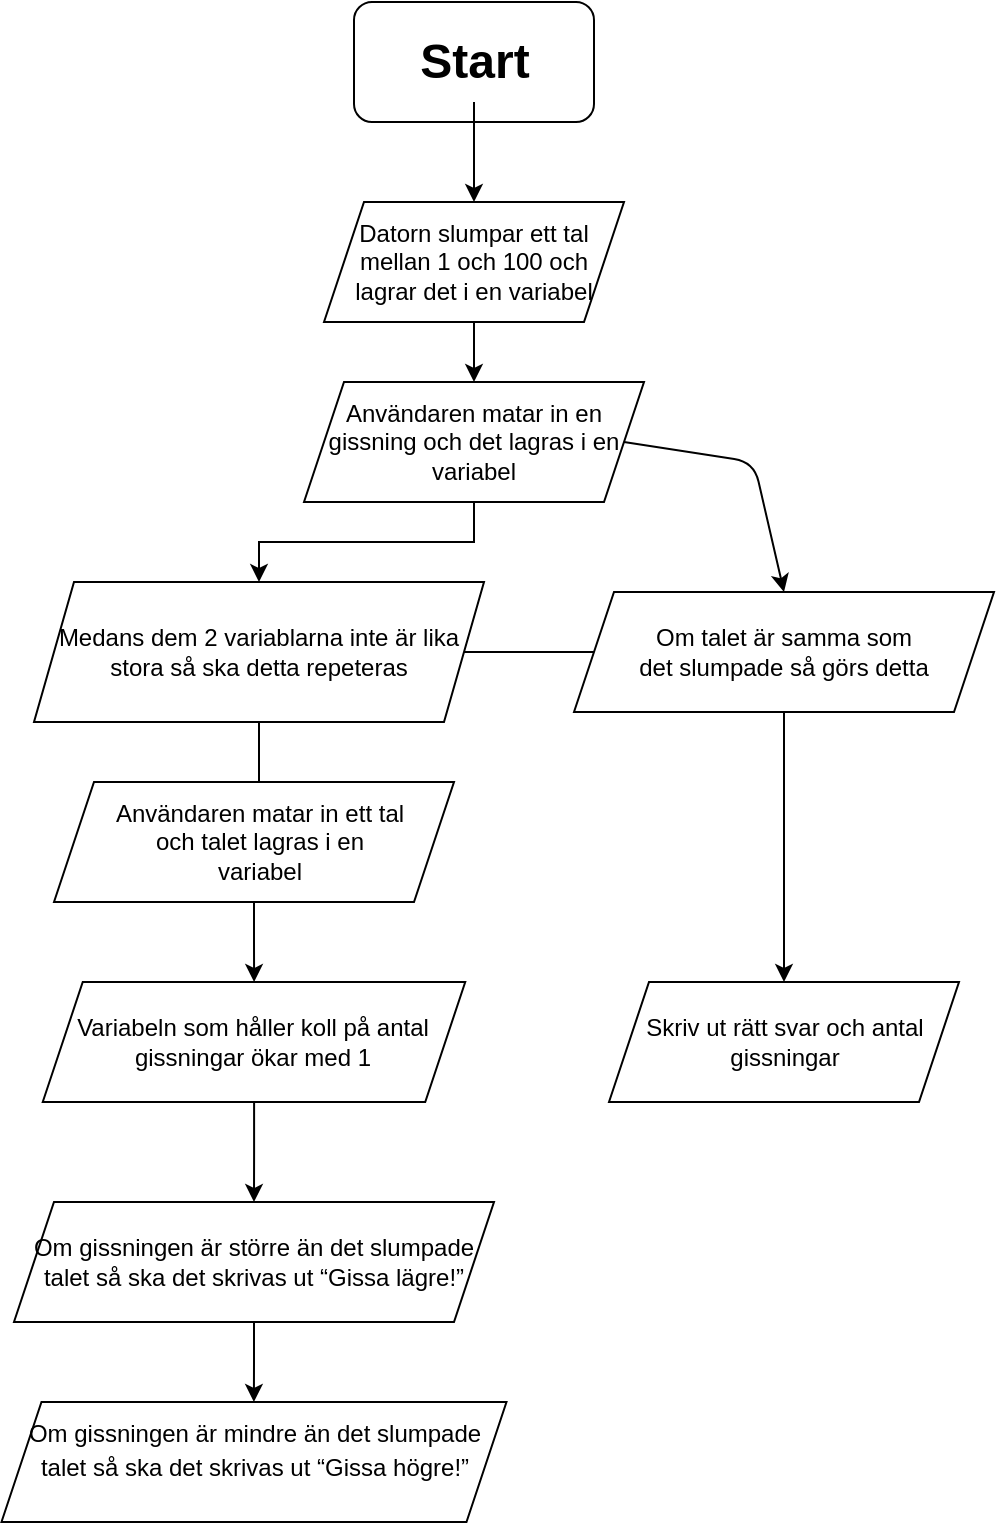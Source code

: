 <mxfile version="13.10.0" type="github">
  <diagram id="C5RBs43oDa-KdzZeNtuy" name="Page-1">
    <mxGraphModel dx="1422" dy="762" grid="1" gridSize="10" guides="1" tooltips="1" connect="1" arrows="1" fold="1" page="1" pageScale="1" pageWidth="827" pageHeight="1169" math="0" shadow="0">
      <root>
        <mxCell id="WIyWlLk6GJQsqaUBKTNV-0" />
        <mxCell id="WIyWlLk6GJQsqaUBKTNV-1" parent="WIyWlLk6GJQsqaUBKTNV-0" />
        <mxCell id="C7fpZe1aZcTTWDoONEir-0" value="" style="rounded=1;whiteSpace=wrap;html=1;" parent="WIyWlLk6GJQsqaUBKTNV-1" vertex="1">
          <mxGeometry x="340" y="30" width="120" height="60" as="geometry" />
        </mxCell>
        <mxCell id="C7fpZe1aZcTTWDoONEir-10" value="" style="edgeStyle=orthogonalEdgeStyle;rounded=0;orthogonalLoop=1;jettySize=auto;html=1;" parent="WIyWlLk6GJQsqaUBKTNV-1" source="C7fpZe1aZcTTWDoONEir-1" target="C7fpZe1aZcTTWDoONEir-2" edge="1">
          <mxGeometry relative="1" as="geometry" />
        </mxCell>
        <mxCell id="C7fpZe1aZcTTWDoONEir-1" value="Start" style="text;strokeColor=none;fillColor=none;html=1;fontSize=24;fontStyle=1;verticalAlign=middle;align=center;" parent="WIyWlLk6GJQsqaUBKTNV-1" vertex="1">
          <mxGeometry x="350" y="40" width="100" height="40" as="geometry" />
        </mxCell>
        <mxCell id="C7fpZe1aZcTTWDoONEir-11" value="" style="edgeStyle=orthogonalEdgeStyle;rounded=0;orthogonalLoop=1;jettySize=auto;html=1;" parent="WIyWlLk6GJQsqaUBKTNV-1" source="C7fpZe1aZcTTWDoONEir-2" target="C7fpZe1aZcTTWDoONEir-4" edge="1">
          <mxGeometry relative="1" as="geometry" />
        </mxCell>
        <mxCell id="C7fpZe1aZcTTWDoONEir-2" value="Datorn slumpar ett tal mellan 1 och 100 och lagrar det i en variabel" style="shape=parallelogram;perimeter=parallelogramPerimeter;whiteSpace=wrap;html=1;fixedSize=1;" parent="WIyWlLk6GJQsqaUBKTNV-1" vertex="1">
          <mxGeometry x="325" y="130" width="150" height="60" as="geometry" />
        </mxCell>
        <mxCell id="C7fpZe1aZcTTWDoONEir-16" value="" style="edgeStyle=orthogonalEdgeStyle;rounded=0;orthogonalLoop=1;jettySize=auto;html=1;" parent="WIyWlLk6GJQsqaUBKTNV-1" source="C7fpZe1aZcTTWDoONEir-4" target="C7fpZe1aZcTTWDoONEir-8" edge="1">
          <mxGeometry relative="1" as="geometry" />
        </mxCell>
        <mxCell id="C7fpZe1aZcTTWDoONEir-4" value="Användaren matar in en gissning och det lagras i en variabel" style="shape=parallelogram;perimeter=parallelogramPerimeter;whiteSpace=wrap;html=1;fixedSize=1;" parent="WIyWlLk6GJQsqaUBKTNV-1" vertex="1">
          <mxGeometry x="315" y="220" width="170" height="60" as="geometry" />
        </mxCell>
        <mxCell id="UorWOQ06RgRVYfktjZGL-4" value="" style="edgeStyle=orthogonalEdgeStyle;rounded=0;orthogonalLoop=1;jettySize=auto;html=1;" edge="1" parent="WIyWlLk6GJQsqaUBKTNV-1" source="C7fpZe1aZcTTWDoONEir-8" target="UorWOQ06RgRVYfktjZGL-1">
          <mxGeometry relative="1" as="geometry" />
        </mxCell>
        <mxCell id="UorWOQ06RgRVYfktjZGL-10" value="" style="edgeStyle=orthogonalEdgeStyle;rounded=0;orthogonalLoop=1;jettySize=auto;html=1;" edge="1" parent="WIyWlLk6GJQsqaUBKTNV-1" source="C7fpZe1aZcTTWDoONEir-8" target="UorWOQ06RgRVYfktjZGL-7">
          <mxGeometry relative="1" as="geometry" />
        </mxCell>
        <mxCell id="C7fpZe1aZcTTWDoONEir-8" value="Medans dem 2 variablarna inte är lika stora så ska detta repeteras" style="shape=parallelogram;perimeter=parallelogramPerimeter;whiteSpace=wrap;html=1;fixedSize=1;" parent="WIyWlLk6GJQsqaUBKTNV-1" vertex="1">
          <mxGeometry x="180" y="320" width="225" height="70" as="geometry" />
        </mxCell>
        <mxCell id="UorWOQ06RgRVYfktjZGL-9" value="" style="edgeStyle=orthogonalEdgeStyle;rounded=0;orthogonalLoop=1;jettySize=auto;html=1;" edge="1" parent="WIyWlLk6GJQsqaUBKTNV-1" source="C7fpZe1aZcTTWDoONEir-17" target="UorWOQ06RgRVYfktjZGL-8">
          <mxGeometry relative="1" as="geometry" />
        </mxCell>
        <mxCell id="C7fpZe1aZcTTWDoONEir-17" value="" style="shape=parallelogram;perimeter=parallelogramPerimeter;whiteSpace=wrap;html=1;fixedSize=1;" parent="WIyWlLk6GJQsqaUBKTNV-1" vertex="1">
          <mxGeometry x="450" y="325" width="210" height="60" as="geometry" />
        </mxCell>
        <mxCell id="UorWOQ06RgRVYfktjZGL-0" value="" style="shape=parallelogram;perimeter=parallelogramPerimeter;whiteSpace=wrap;html=1;fixedSize=1;" vertex="1" parent="WIyWlLk6GJQsqaUBKTNV-1">
          <mxGeometry x="190" y="420" width="200" height="60" as="geometry" />
        </mxCell>
        <mxCell id="UorWOQ06RgRVYfktjZGL-12" value="" style="edgeStyle=orthogonalEdgeStyle;rounded=0;orthogonalLoop=1;jettySize=auto;html=1;exitX=0.5;exitY=1;exitDx=0;exitDy=0;" edge="1" parent="WIyWlLk6GJQsqaUBKTNV-1" source="UorWOQ06RgRVYfktjZGL-0" target="UorWOQ06RgRVYfktjZGL-11">
          <mxGeometry relative="1" as="geometry">
            <mxPoint x="293" y="490" as="sourcePoint" />
          </mxGeometry>
        </mxCell>
        <mxCell id="UorWOQ06RgRVYfktjZGL-1" value="Användaren matar in ett tal och talet lagras i en variabel" style="text;html=1;strokeColor=none;fillColor=none;align=center;verticalAlign=middle;whiteSpace=wrap;rounded=0;" vertex="1" parent="WIyWlLk6GJQsqaUBKTNV-1">
          <mxGeometry x="217.5" y="440" width="150" height="20" as="geometry" />
        </mxCell>
        <mxCell id="UorWOQ06RgRVYfktjZGL-6" value="" style="endArrow=classic;html=1;entryX=0.5;entryY=0;entryDx=0;entryDy=0;exitX=1;exitY=0.5;exitDx=0;exitDy=0;" edge="1" parent="WIyWlLk6GJQsqaUBKTNV-1" source="C7fpZe1aZcTTWDoONEir-4" target="C7fpZe1aZcTTWDoONEir-17">
          <mxGeometry width="50" height="50" relative="1" as="geometry">
            <mxPoint x="380" y="340" as="sourcePoint" />
            <mxPoint x="430" y="290" as="targetPoint" />
            <Array as="points">
              <mxPoint x="540" y="260" />
            </Array>
          </mxGeometry>
        </mxCell>
        <mxCell id="UorWOQ06RgRVYfktjZGL-7" value="Om talet är samma som det slumpade så görs detta" style="text;html=1;strokeColor=none;fillColor=none;align=center;verticalAlign=middle;whiteSpace=wrap;rounded=0;" vertex="1" parent="WIyWlLk6GJQsqaUBKTNV-1">
          <mxGeometry x="480" y="345" width="150" height="20" as="geometry" />
        </mxCell>
        <mxCell id="UorWOQ06RgRVYfktjZGL-8" value="Skriv ut rätt svar och antal gissningar" style="shape=parallelogram;perimeter=parallelogramPerimeter;whiteSpace=wrap;html=1;fixedSize=1;" vertex="1" parent="WIyWlLk6GJQsqaUBKTNV-1">
          <mxGeometry x="467.5" y="520" width="175" height="60" as="geometry" />
        </mxCell>
        <mxCell id="UorWOQ06RgRVYfktjZGL-14" value="" style="edgeStyle=orthogonalEdgeStyle;rounded=0;orthogonalLoop=1;jettySize=auto;html=1;" edge="1" parent="WIyWlLk6GJQsqaUBKTNV-1" source="UorWOQ06RgRVYfktjZGL-11" target="UorWOQ06RgRVYfktjZGL-13">
          <mxGeometry relative="1" as="geometry" />
        </mxCell>
        <mxCell id="UorWOQ06RgRVYfktjZGL-11" value="Variabeln som håller koll på antal gissningar ökar med 1" style="shape=parallelogram;perimeter=parallelogramPerimeter;whiteSpace=wrap;html=1;fixedSize=1;" vertex="1" parent="WIyWlLk6GJQsqaUBKTNV-1">
          <mxGeometry x="184.37" y="520" width="211.25" height="60" as="geometry" />
        </mxCell>
        <mxCell id="UorWOQ06RgRVYfktjZGL-16" value="" style="edgeStyle=orthogonalEdgeStyle;rounded=0;orthogonalLoop=1;jettySize=auto;html=1;" edge="1" parent="WIyWlLk6GJQsqaUBKTNV-1" source="UorWOQ06RgRVYfktjZGL-13" target="UorWOQ06RgRVYfktjZGL-15">
          <mxGeometry relative="1" as="geometry" />
        </mxCell>
        <mxCell id="UorWOQ06RgRVYfktjZGL-13" value="&lt;span id=&quot;docs-internal-guid-702ee39d-7fff-81c9-dbe3-05993b5a9d8b&quot;&gt;&lt;span style=&quot;background-color: transparent ; vertical-align: baseline&quot;&gt;&lt;font style=&quot;font-size: 12px&quot;&gt;Om gissningen är större än det slumpade talet så ska det skrivas ut “Gissa lägre!”&lt;/font&gt;&lt;/span&gt;&lt;/span&gt;" style="shape=parallelogram;perimeter=parallelogramPerimeter;whiteSpace=wrap;html=1;fixedSize=1;" vertex="1" parent="WIyWlLk6GJQsqaUBKTNV-1">
          <mxGeometry x="169.99" y="630" width="240.01" height="60" as="geometry" />
        </mxCell>
        <mxCell id="UorWOQ06RgRVYfktjZGL-15" value="&lt;span id=&quot;docs-internal-guid-66e83b4b-7fff-19e0-1803-322613603925&quot;&gt;&lt;p dir=&quot;ltr&quot; style=&quot;line-height: 1.38 ; margin-top: 0pt ; margin-bottom: 0pt&quot;&gt;&lt;span style=&quot;font-size: 11pt ; background-color: transparent ; vertical-align: baseline&quot;&gt;&lt;span class=&quot;Apple-tab-span&quot;&gt;	&lt;/span&gt;&lt;/span&gt;&lt;span style=&quot;background-color: transparent ; vertical-align: baseline&quot;&gt;Om gissningen är mindre än det slumpade talet så ska det skrivas ut “Gissa högre!”&lt;/span&gt;&lt;/p&gt;&lt;div&gt;&lt;span style=&quot;font-family: &amp;#34;arial&amp;#34; ; background-color: transparent ; vertical-align: baseline&quot;&gt;&lt;br&gt;&lt;/span&gt;&lt;/div&gt;&lt;/span&gt;" style="shape=parallelogram;perimeter=parallelogramPerimeter;whiteSpace=wrap;html=1;fixedSize=1;" vertex="1" parent="WIyWlLk6GJQsqaUBKTNV-1">
          <mxGeometry x="163.74" y="730" width="252.5" height="60" as="geometry" />
        </mxCell>
      </root>
    </mxGraphModel>
  </diagram>
</mxfile>
